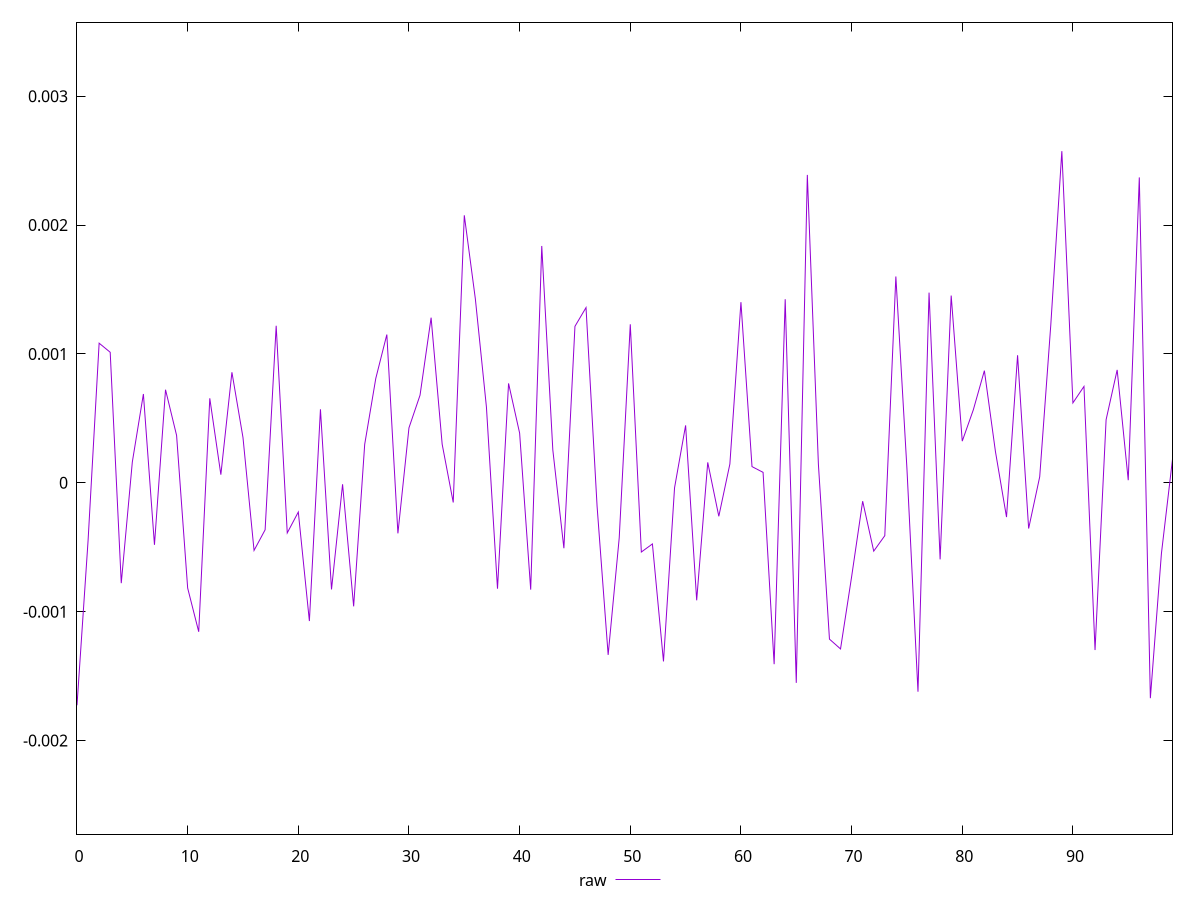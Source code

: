 reset

$raw <<EOF
0 -0.0017265837336039682
1 -0.0004495071699647113
2 0.001083294212753052
3 0.0010126640699313163
4 -0.0007790549084701342
5 0.00016159900709529027
6 0.0006888322298079502
7 -0.0004816544498447188
8 0.0007221624580475966
9 0.0003674169602845315
10 -0.0008169578016208926
11 -0.0011562061381612037
12 0.000655384007234217
13 0.0000628654192322978
14 0.0008573683652166398
15 0.0003509362114845542
16 -0.0005249360209325266
17 -0.00036505873294459355
18 0.0012182267351268405
19 -0.0003892079913972858
20 -0.00022695416344949802
21 -0.0010730817490162768
22 0.00057012341410976
23 -0.0008277595316590855
24 -0.000011680118749637509
25 -0.0009590136206017805
26 0.00029848998075539853
27 0.0008093609374343146
28 0.0011502048536726742
29 -0.00039249213997369554
30 0.0004266844875755187
31 0.0006796481288567089
32 0.0012813451285207467
33 0.00029935444355709177
34 -0.00015279887198752697
35 0.002075500451500831
36 0.0014265654189229903
37 0.0005876478927420223
38 -0.0008222395557400056
39 0.0007711673010363457
40 0.00038514890046246005
41 -0.0008294206760847213
42 0.0018375333115775805
43 0.00025453681649040635
44 -0.0005079995244603583
45 0.0012140324044696332
46 0.001359596569291111
47 -0.0001828977097127751
48 -0.0013357635868677766
49 -0.00042807887998070574
50 0.001229688309336963
51 -0.0005374013215949261
52 -0.000474596612444366
53 -0.0013862744180807706
54 -0.0000390710558138654
55 0.0004453919459180758
56 -0.0009118624105491877
57 0.00015821327571090093
58 -0.0002600874883973333
59 0.0001455769716692594
60 0.001401323160721075
61 0.00012549098335112673
62 0.00008074500462368159
63 -0.001407754623840942
64 0.0014243313104161334
65 -0.001552692379710246
66 0.0023890383813003017
67 0.00014385037019208388
68 -0.001213488109838203
69 -0.0012894068865563458
70 -0.0007306626070392309
71 -0.00014293080483918045
72 -0.0005304124378238218
73 -0.0004105610015808471
74 0.001601046641772762
75 0.00011091713037275439
76 -0.0016213092080670155
77 0.0014756183425313105
78 -0.0005944894240637092
79 0.001452807036817367
80 0.0003230266489263925
81 0.0005660348514026612
82 0.0008700925365708442
83 0.000242041671783195
84 -0.0002662408377380928
85 0.0009894890206093609
86 -0.00035490186189740216
87 0.00004672956790966829
88 0.0012231298527117273
89 0.0025733938244588256
90 0.0006198293370435725
91 0.0007476373901629728
92 -0.0012978260301450906
93 0.0004894113151957817
94 0.0008759274947347632
95 0.000020000165047330022
96 0.0023698872387315586
97 -0.0016715094811937802
98 -0.0005482505933667333
99 0.00018245769226992256
EOF

set key outside below
set xrange [0:99]
set yrange [-0.0027265837336039682:0.0035733938244588257]
set trange [-0.0027265837336039682:0.0035733938244588257]
set terminal svg size 640, 500 enhanced background rgb 'white'
set output "report_00009_2021-02-08T22-37-41.559Z/meta/pScore-difference/samples/pages+cached/raw/values.svg"

plot $raw title "raw" with line

reset
